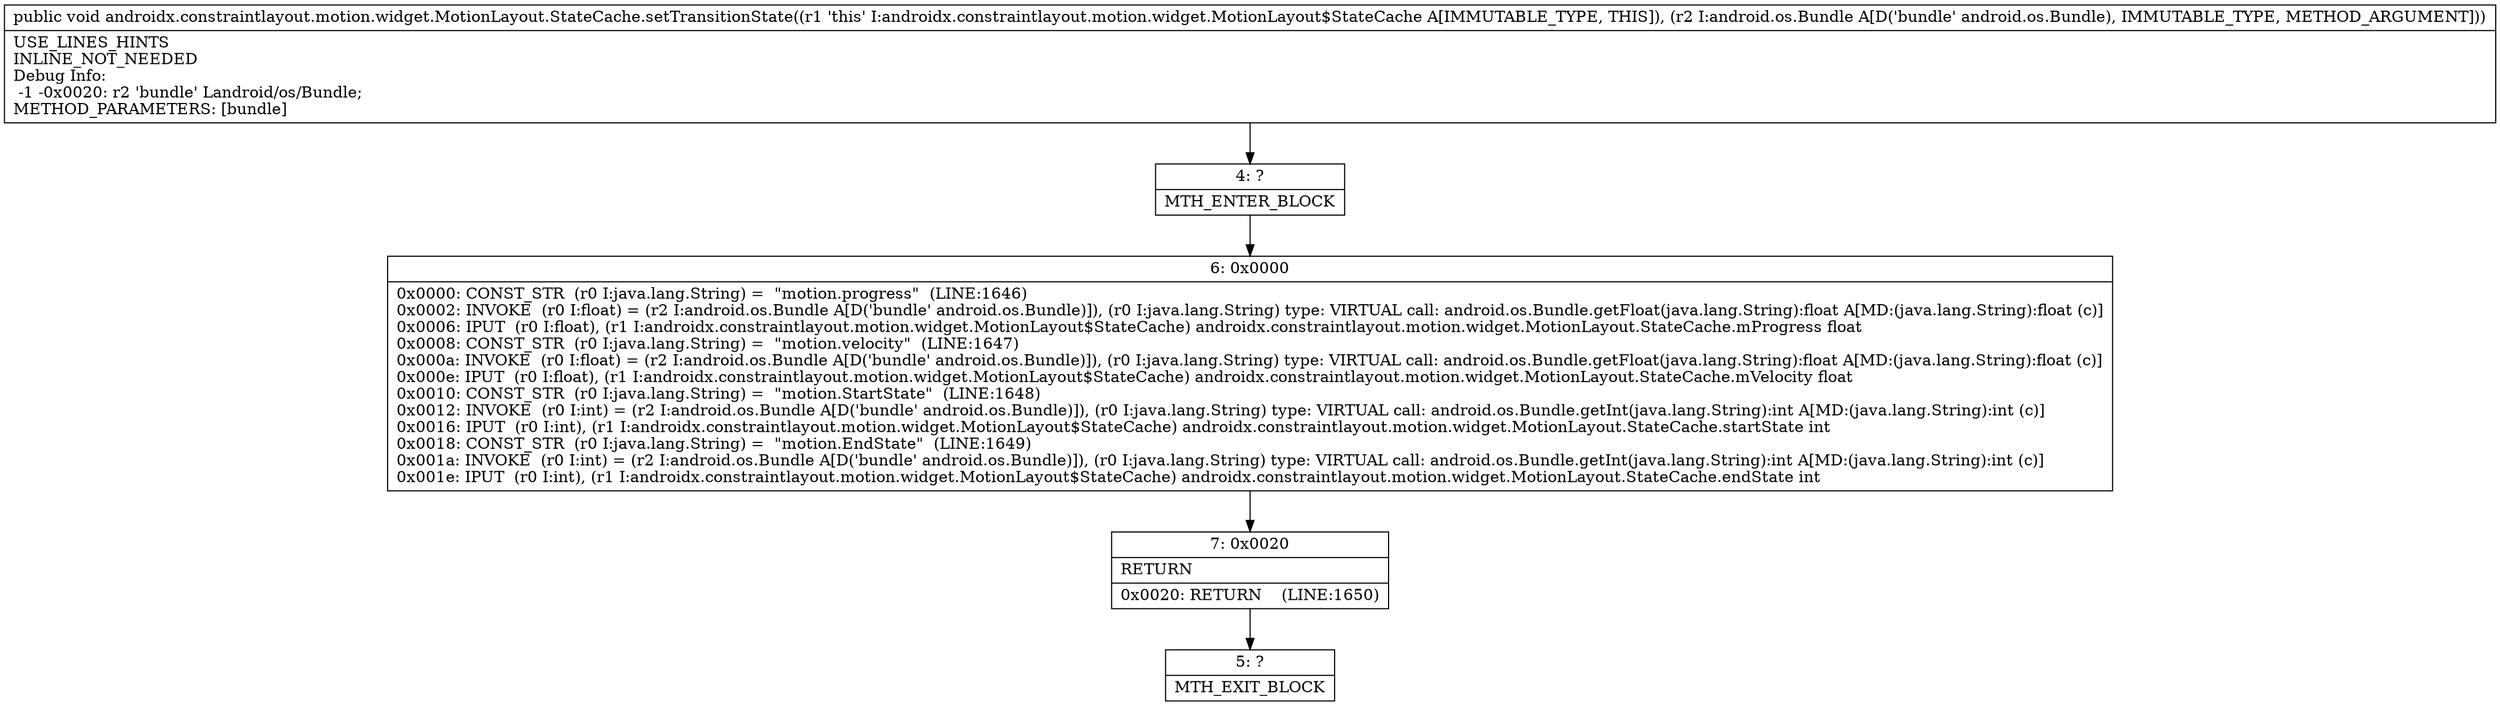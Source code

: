 digraph "CFG forandroidx.constraintlayout.motion.widget.MotionLayout.StateCache.setTransitionState(Landroid\/os\/Bundle;)V" {
Node_4 [shape=record,label="{4\:\ ?|MTH_ENTER_BLOCK\l}"];
Node_6 [shape=record,label="{6\:\ 0x0000|0x0000: CONST_STR  (r0 I:java.lang.String) =  \"motion.progress\"  (LINE:1646)\l0x0002: INVOKE  (r0 I:float) = (r2 I:android.os.Bundle A[D('bundle' android.os.Bundle)]), (r0 I:java.lang.String) type: VIRTUAL call: android.os.Bundle.getFloat(java.lang.String):float A[MD:(java.lang.String):float (c)]\l0x0006: IPUT  (r0 I:float), (r1 I:androidx.constraintlayout.motion.widget.MotionLayout$StateCache) androidx.constraintlayout.motion.widget.MotionLayout.StateCache.mProgress float \l0x0008: CONST_STR  (r0 I:java.lang.String) =  \"motion.velocity\"  (LINE:1647)\l0x000a: INVOKE  (r0 I:float) = (r2 I:android.os.Bundle A[D('bundle' android.os.Bundle)]), (r0 I:java.lang.String) type: VIRTUAL call: android.os.Bundle.getFloat(java.lang.String):float A[MD:(java.lang.String):float (c)]\l0x000e: IPUT  (r0 I:float), (r1 I:androidx.constraintlayout.motion.widget.MotionLayout$StateCache) androidx.constraintlayout.motion.widget.MotionLayout.StateCache.mVelocity float \l0x0010: CONST_STR  (r0 I:java.lang.String) =  \"motion.StartState\"  (LINE:1648)\l0x0012: INVOKE  (r0 I:int) = (r2 I:android.os.Bundle A[D('bundle' android.os.Bundle)]), (r0 I:java.lang.String) type: VIRTUAL call: android.os.Bundle.getInt(java.lang.String):int A[MD:(java.lang.String):int (c)]\l0x0016: IPUT  (r0 I:int), (r1 I:androidx.constraintlayout.motion.widget.MotionLayout$StateCache) androidx.constraintlayout.motion.widget.MotionLayout.StateCache.startState int \l0x0018: CONST_STR  (r0 I:java.lang.String) =  \"motion.EndState\"  (LINE:1649)\l0x001a: INVOKE  (r0 I:int) = (r2 I:android.os.Bundle A[D('bundle' android.os.Bundle)]), (r0 I:java.lang.String) type: VIRTUAL call: android.os.Bundle.getInt(java.lang.String):int A[MD:(java.lang.String):int (c)]\l0x001e: IPUT  (r0 I:int), (r1 I:androidx.constraintlayout.motion.widget.MotionLayout$StateCache) androidx.constraintlayout.motion.widget.MotionLayout.StateCache.endState int \l}"];
Node_7 [shape=record,label="{7\:\ 0x0020|RETURN\l|0x0020: RETURN    (LINE:1650)\l}"];
Node_5 [shape=record,label="{5\:\ ?|MTH_EXIT_BLOCK\l}"];
MethodNode[shape=record,label="{public void androidx.constraintlayout.motion.widget.MotionLayout.StateCache.setTransitionState((r1 'this' I:androidx.constraintlayout.motion.widget.MotionLayout$StateCache A[IMMUTABLE_TYPE, THIS]), (r2 I:android.os.Bundle A[D('bundle' android.os.Bundle), IMMUTABLE_TYPE, METHOD_ARGUMENT]))  | USE_LINES_HINTS\lINLINE_NOT_NEEDED\lDebug Info:\l  \-1 \-0x0020: r2 'bundle' Landroid\/os\/Bundle;\lMETHOD_PARAMETERS: [bundle]\l}"];
MethodNode -> Node_4;Node_4 -> Node_6;
Node_6 -> Node_7;
Node_7 -> Node_5;
}

